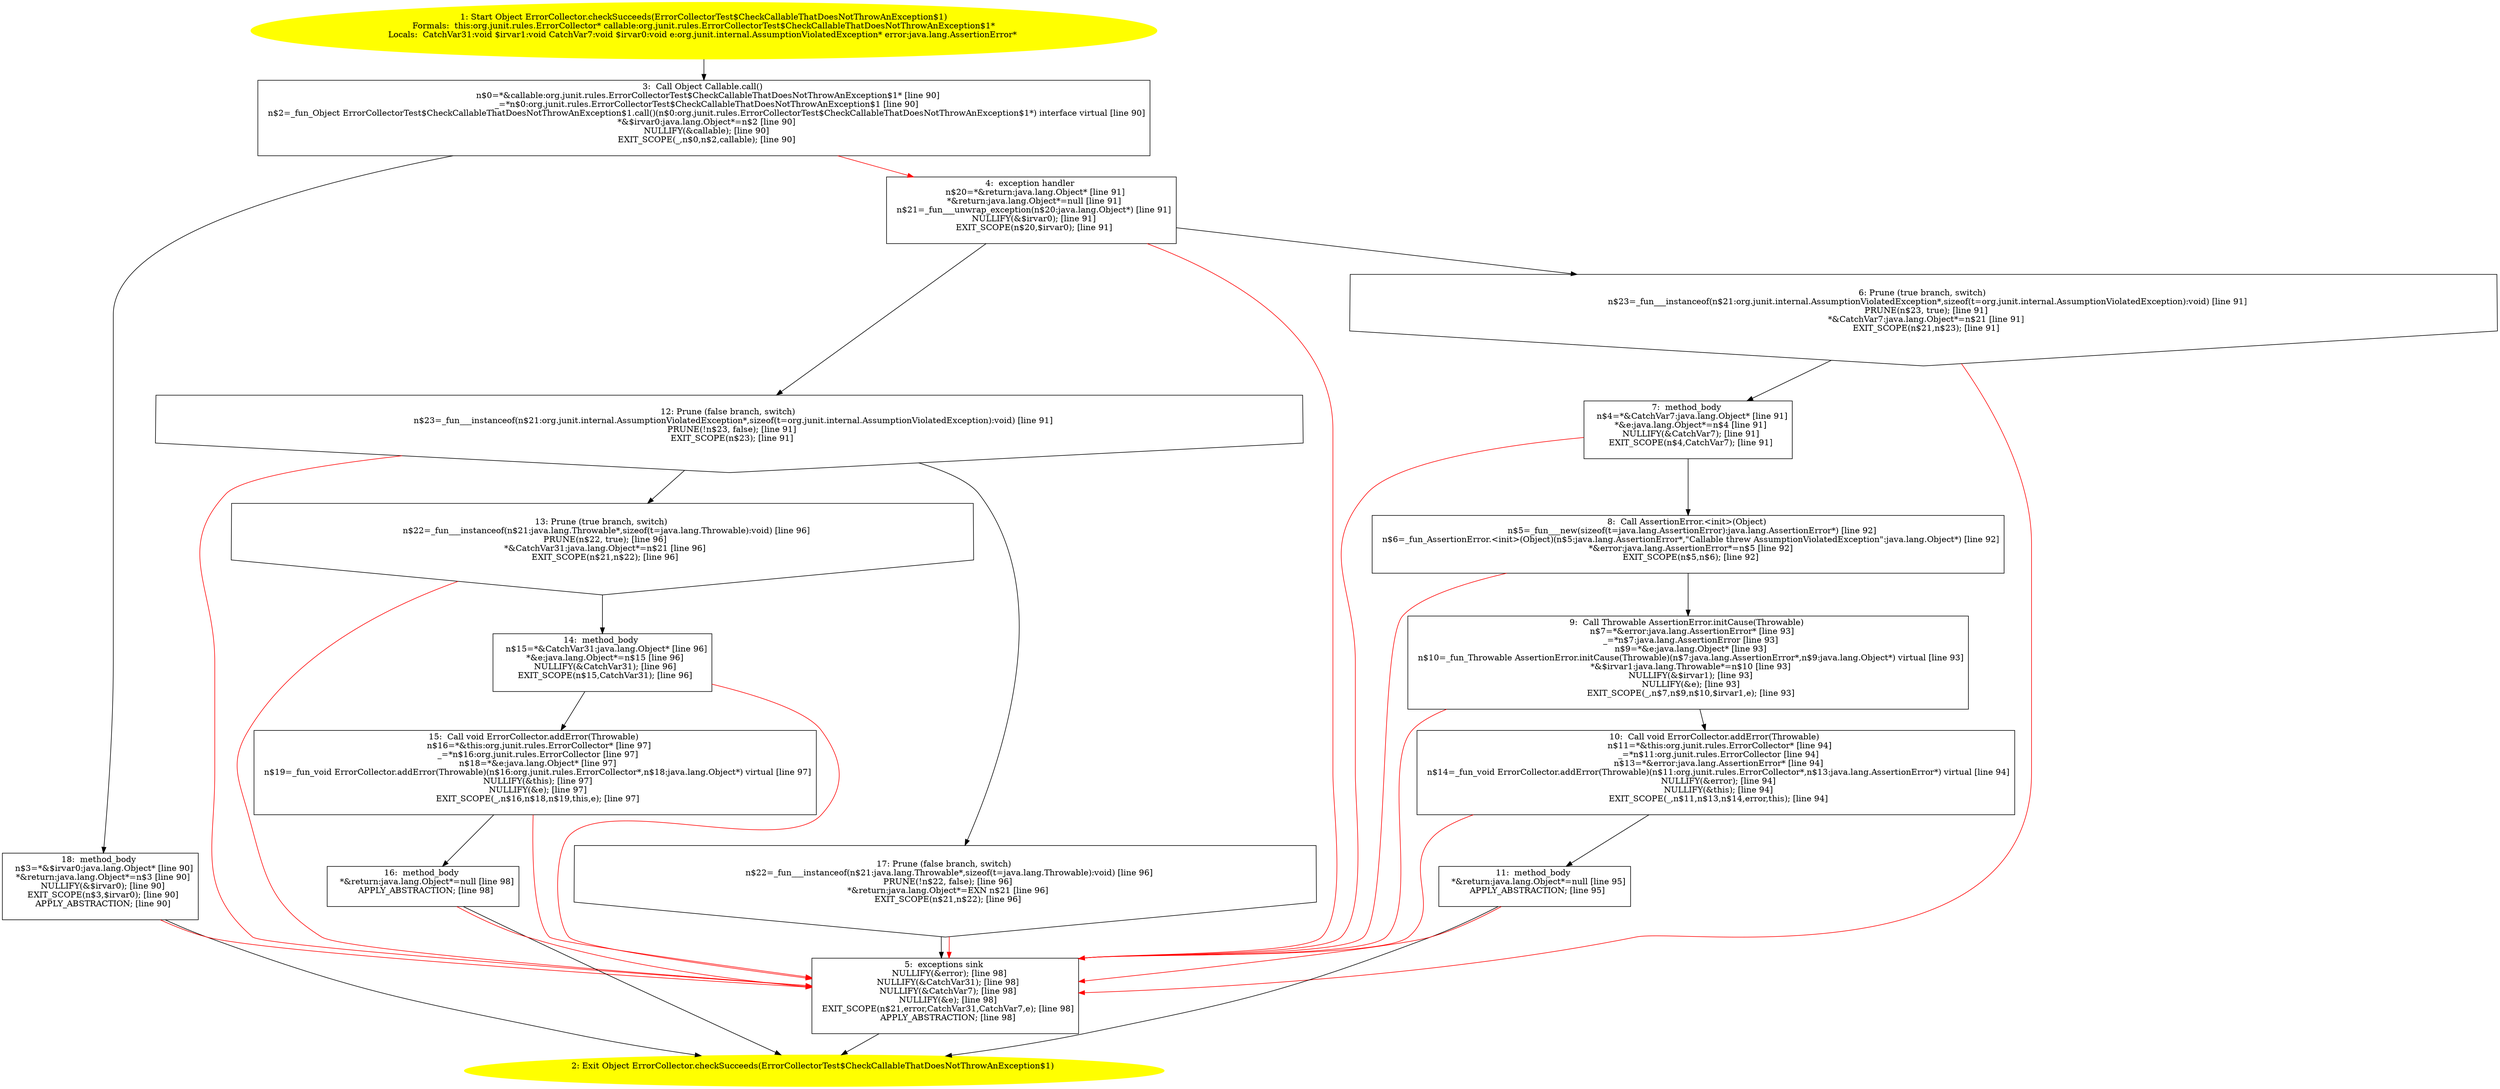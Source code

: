 /* @generated */
digraph cfg {
"org.junit.rules.ErrorCollector.checkSucceeds(org.junit.rules.ErrorCollectorTest$CheckCallableThatDoe.7ccbe0b41e3a926a778617cfe28633ea_1" [label="1: Start Object ErrorCollector.checkSucceeds(ErrorCollectorTest$CheckCallableThatDoesNotThrowAnException$1)\nFormals:  this:org.junit.rules.ErrorCollector* callable:org.junit.rules.ErrorCollectorTest$CheckCallableThatDoesNotThrowAnException$1*\nLocals:  CatchVar31:void $irvar1:void CatchVar7:void $irvar0:void e:org.junit.internal.AssumptionViolatedException* error:java.lang.AssertionError* \n  " color=yellow style=filled]
	

	 "org.junit.rules.ErrorCollector.checkSucceeds(org.junit.rules.ErrorCollectorTest$CheckCallableThatDoe.7ccbe0b41e3a926a778617cfe28633ea_1" -> "org.junit.rules.ErrorCollector.checkSucceeds(org.junit.rules.ErrorCollectorTest$CheckCallableThatDoe.7ccbe0b41e3a926a778617cfe28633ea_3" ;
"org.junit.rules.ErrorCollector.checkSucceeds(org.junit.rules.ErrorCollectorTest$CheckCallableThatDoe.7ccbe0b41e3a926a778617cfe28633ea_2" [label="2: Exit Object ErrorCollector.checkSucceeds(ErrorCollectorTest$CheckCallableThatDoesNotThrowAnException$1) \n  " color=yellow style=filled]
	

"org.junit.rules.ErrorCollector.checkSucceeds(org.junit.rules.ErrorCollectorTest$CheckCallableThatDoe.7ccbe0b41e3a926a778617cfe28633ea_3" [label="3:  Call Object Callable.call() \n   n$0=*&callable:org.junit.rules.ErrorCollectorTest$CheckCallableThatDoesNotThrowAnException$1* [line 90]\n  _=*n$0:org.junit.rules.ErrorCollectorTest$CheckCallableThatDoesNotThrowAnException$1 [line 90]\n  n$2=_fun_Object ErrorCollectorTest$CheckCallableThatDoesNotThrowAnException$1.call()(n$0:org.junit.rules.ErrorCollectorTest$CheckCallableThatDoesNotThrowAnException$1*) interface virtual [line 90]\n  *&$irvar0:java.lang.Object*=n$2 [line 90]\n  NULLIFY(&callable); [line 90]\n  EXIT_SCOPE(_,n$0,n$2,callable); [line 90]\n " shape="box"]
	

	 "org.junit.rules.ErrorCollector.checkSucceeds(org.junit.rules.ErrorCollectorTest$CheckCallableThatDoe.7ccbe0b41e3a926a778617cfe28633ea_3" -> "org.junit.rules.ErrorCollector.checkSucceeds(org.junit.rules.ErrorCollectorTest$CheckCallableThatDoe.7ccbe0b41e3a926a778617cfe28633ea_18" ;
	 "org.junit.rules.ErrorCollector.checkSucceeds(org.junit.rules.ErrorCollectorTest$CheckCallableThatDoe.7ccbe0b41e3a926a778617cfe28633ea_3" -> "org.junit.rules.ErrorCollector.checkSucceeds(org.junit.rules.ErrorCollectorTest$CheckCallableThatDoe.7ccbe0b41e3a926a778617cfe28633ea_4" [color="red" ];
"org.junit.rules.ErrorCollector.checkSucceeds(org.junit.rules.ErrorCollectorTest$CheckCallableThatDoe.7ccbe0b41e3a926a778617cfe28633ea_4" [label="4:  exception handler \n   n$20=*&return:java.lang.Object* [line 91]\n  *&return:java.lang.Object*=null [line 91]\n  n$21=_fun___unwrap_exception(n$20:java.lang.Object*) [line 91]\n  NULLIFY(&$irvar0); [line 91]\n  EXIT_SCOPE(n$20,$irvar0); [line 91]\n " shape="box"]
	

	 "org.junit.rules.ErrorCollector.checkSucceeds(org.junit.rules.ErrorCollectorTest$CheckCallableThatDoe.7ccbe0b41e3a926a778617cfe28633ea_4" -> "org.junit.rules.ErrorCollector.checkSucceeds(org.junit.rules.ErrorCollectorTest$CheckCallableThatDoe.7ccbe0b41e3a926a778617cfe28633ea_6" ;
	 "org.junit.rules.ErrorCollector.checkSucceeds(org.junit.rules.ErrorCollectorTest$CheckCallableThatDoe.7ccbe0b41e3a926a778617cfe28633ea_4" -> "org.junit.rules.ErrorCollector.checkSucceeds(org.junit.rules.ErrorCollectorTest$CheckCallableThatDoe.7ccbe0b41e3a926a778617cfe28633ea_12" ;
	 "org.junit.rules.ErrorCollector.checkSucceeds(org.junit.rules.ErrorCollectorTest$CheckCallableThatDoe.7ccbe0b41e3a926a778617cfe28633ea_4" -> "org.junit.rules.ErrorCollector.checkSucceeds(org.junit.rules.ErrorCollectorTest$CheckCallableThatDoe.7ccbe0b41e3a926a778617cfe28633ea_5" [color="red" ];
"org.junit.rules.ErrorCollector.checkSucceeds(org.junit.rules.ErrorCollectorTest$CheckCallableThatDoe.7ccbe0b41e3a926a778617cfe28633ea_5" [label="5:  exceptions sink \n   NULLIFY(&error); [line 98]\n  NULLIFY(&CatchVar31); [line 98]\n  NULLIFY(&CatchVar7); [line 98]\n  NULLIFY(&e); [line 98]\n  EXIT_SCOPE(n$21,error,CatchVar31,CatchVar7,e); [line 98]\n  APPLY_ABSTRACTION; [line 98]\n " shape="box"]
	

	 "org.junit.rules.ErrorCollector.checkSucceeds(org.junit.rules.ErrorCollectorTest$CheckCallableThatDoe.7ccbe0b41e3a926a778617cfe28633ea_5" -> "org.junit.rules.ErrorCollector.checkSucceeds(org.junit.rules.ErrorCollectorTest$CheckCallableThatDoe.7ccbe0b41e3a926a778617cfe28633ea_2" ;
"org.junit.rules.ErrorCollector.checkSucceeds(org.junit.rules.ErrorCollectorTest$CheckCallableThatDoe.7ccbe0b41e3a926a778617cfe28633ea_6" [label="6: Prune (true branch, switch) \n   n$23=_fun___instanceof(n$21:org.junit.internal.AssumptionViolatedException*,sizeof(t=org.junit.internal.AssumptionViolatedException):void) [line 91]\n  PRUNE(n$23, true); [line 91]\n  *&CatchVar7:java.lang.Object*=n$21 [line 91]\n  EXIT_SCOPE(n$21,n$23); [line 91]\n " shape="invhouse"]
	

	 "org.junit.rules.ErrorCollector.checkSucceeds(org.junit.rules.ErrorCollectorTest$CheckCallableThatDoe.7ccbe0b41e3a926a778617cfe28633ea_6" -> "org.junit.rules.ErrorCollector.checkSucceeds(org.junit.rules.ErrorCollectorTest$CheckCallableThatDoe.7ccbe0b41e3a926a778617cfe28633ea_7" ;
	 "org.junit.rules.ErrorCollector.checkSucceeds(org.junit.rules.ErrorCollectorTest$CheckCallableThatDoe.7ccbe0b41e3a926a778617cfe28633ea_6" -> "org.junit.rules.ErrorCollector.checkSucceeds(org.junit.rules.ErrorCollectorTest$CheckCallableThatDoe.7ccbe0b41e3a926a778617cfe28633ea_5" [color="red" ];
"org.junit.rules.ErrorCollector.checkSucceeds(org.junit.rules.ErrorCollectorTest$CheckCallableThatDoe.7ccbe0b41e3a926a778617cfe28633ea_7" [label="7:  method_body \n   n$4=*&CatchVar7:java.lang.Object* [line 91]\n  *&e:java.lang.Object*=n$4 [line 91]\n  NULLIFY(&CatchVar7); [line 91]\n  EXIT_SCOPE(n$4,CatchVar7); [line 91]\n " shape="box"]
	

	 "org.junit.rules.ErrorCollector.checkSucceeds(org.junit.rules.ErrorCollectorTest$CheckCallableThatDoe.7ccbe0b41e3a926a778617cfe28633ea_7" -> "org.junit.rules.ErrorCollector.checkSucceeds(org.junit.rules.ErrorCollectorTest$CheckCallableThatDoe.7ccbe0b41e3a926a778617cfe28633ea_8" ;
	 "org.junit.rules.ErrorCollector.checkSucceeds(org.junit.rules.ErrorCollectorTest$CheckCallableThatDoe.7ccbe0b41e3a926a778617cfe28633ea_7" -> "org.junit.rules.ErrorCollector.checkSucceeds(org.junit.rules.ErrorCollectorTest$CheckCallableThatDoe.7ccbe0b41e3a926a778617cfe28633ea_5" [color="red" ];
"org.junit.rules.ErrorCollector.checkSucceeds(org.junit.rules.ErrorCollectorTest$CheckCallableThatDoe.7ccbe0b41e3a926a778617cfe28633ea_8" [label="8:  Call AssertionError.<init>(Object) \n   n$5=_fun___new(sizeof(t=java.lang.AssertionError):java.lang.AssertionError*) [line 92]\n  n$6=_fun_AssertionError.<init>(Object)(n$5:java.lang.AssertionError*,\"Callable threw AssumptionViolatedException\":java.lang.Object*) [line 92]\n  *&error:java.lang.AssertionError*=n$5 [line 92]\n  EXIT_SCOPE(n$5,n$6); [line 92]\n " shape="box"]
	

	 "org.junit.rules.ErrorCollector.checkSucceeds(org.junit.rules.ErrorCollectorTest$CheckCallableThatDoe.7ccbe0b41e3a926a778617cfe28633ea_8" -> "org.junit.rules.ErrorCollector.checkSucceeds(org.junit.rules.ErrorCollectorTest$CheckCallableThatDoe.7ccbe0b41e3a926a778617cfe28633ea_9" ;
	 "org.junit.rules.ErrorCollector.checkSucceeds(org.junit.rules.ErrorCollectorTest$CheckCallableThatDoe.7ccbe0b41e3a926a778617cfe28633ea_8" -> "org.junit.rules.ErrorCollector.checkSucceeds(org.junit.rules.ErrorCollectorTest$CheckCallableThatDoe.7ccbe0b41e3a926a778617cfe28633ea_5" [color="red" ];
"org.junit.rules.ErrorCollector.checkSucceeds(org.junit.rules.ErrorCollectorTest$CheckCallableThatDoe.7ccbe0b41e3a926a778617cfe28633ea_9" [label="9:  Call Throwable AssertionError.initCause(Throwable) \n   n$7=*&error:java.lang.AssertionError* [line 93]\n  _=*n$7:java.lang.AssertionError [line 93]\n  n$9=*&e:java.lang.Object* [line 93]\n  n$10=_fun_Throwable AssertionError.initCause(Throwable)(n$7:java.lang.AssertionError*,n$9:java.lang.Object*) virtual [line 93]\n  *&$irvar1:java.lang.Throwable*=n$10 [line 93]\n  NULLIFY(&$irvar1); [line 93]\n  NULLIFY(&e); [line 93]\n  EXIT_SCOPE(_,n$7,n$9,n$10,$irvar1,e); [line 93]\n " shape="box"]
	

	 "org.junit.rules.ErrorCollector.checkSucceeds(org.junit.rules.ErrorCollectorTest$CheckCallableThatDoe.7ccbe0b41e3a926a778617cfe28633ea_9" -> "org.junit.rules.ErrorCollector.checkSucceeds(org.junit.rules.ErrorCollectorTest$CheckCallableThatDoe.7ccbe0b41e3a926a778617cfe28633ea_10" ;
	 "org.junit.rules.ErrorCollector.checkSucceeds(org.junit.rules.ErrorCollectorTest$CheckCallableThatDoe.7ccbe0b41e3a926a778617cfe28633ea_9" -> "org.junit.rules.ErrorCollector.checkSucceeds(org.junit.rules.ErrorCollectorTest$CheckCallableThatDoe.7ccbe0b41e3a926a778617cfe28633ea_5" [color="red" ];
"org.junit.rules.ErrorCollector.checkSucceeds(org.junit.rules.ErrorCollectorTest$CheckCallableThatDoe.7ccbe0b41e3a926a778617cfe28633ea_10" [label="10:  Call void ErrorCollector.addError(Throwable) \n   n$11=*&this:org.junit.rules.ErrorCollector* [line 94]\n  _=*n$11:org.junit.rules.ErrorCollector [line 94]\n  n$13=*&error:java.lang.AssertionError* [line 94]\n  n$14=_fun_void ErrorCollector.addError(Throwable)(n$11:org.junit.rules.ErrorCollector*,n$13:java.lang.AssertionError*) virtual [line 94]\n  NULLIFY(&error); [line 94]\n  NULLIFY(&this); [line 94]\n  EXIT_SCOPE(_,n$11,n$13,n$14,error,this); [line 94]\n " shape="box"]
	

	 "org.junit.rules.ErrorCollector.checkSucceeds(org.junit.rules.ErrorCollectorTest$CheckCallableThatDoe.7ccbe0b41e3a926a778617cfe28633ea_10" -> "org.junit.rules.ErrorCollector.checkSucceeds(org.junit.rules.ErrorCollectorTest$CheckCallableThatDoe.7ccbe0b41e3a926a778617cfe28633ea_11" ;
	 "org.junit.rules.ErrorCollector.checkSucceeds(org.junit.rules.ErrorCollectorTest$CheckCallableThatDoe.7ccbe0b41e3a926a778617cfe28633ea_10" -> "org.junit.rules.ErrorCollector.checkSucceeds(org.junit.rules.ErrorCollectorTest$CheckCallableThatDoe.7ccbe0b41e3a926a778617cfe28633ea_5" [color="red" ];
"org.junit.rules.ErrorCollector.checkSucceeds(org.junit.rules.ErrorCollectorTest$CheckCallableThatDoe.7ccbe0b41e3a926a778617cfe28633ea_11" [label="11:  method_body \n   *&return:java.lang.Object*=null [line 95]\n  APPLY_ABSTRACTION; [line 95]\n " shape="box"]
	

	 "org.junit.rules.ErrorCollector.checkSucceeds(org.junit.rules.ErrorCollectorTest$CheckCallableThatDoe.7ccbe0b41e3a926a778617cfe28633ea_11" -> "org.junit.rules.ErrorCollector.checkSucceeds(org.junit.rules.ErrorCollectorTest$CheckCallableThatDoe.7ccbe0b41e3a926a778617cfe28633ea_2" ;
	 "org.junit.rules.ErrorCollector.checkSucceeds(org.junit.rules.ErrorCollectorTest$CheckCallableThatDoe.7ccbe0b41e3a926a778617cfe28633ea_11" -> "org.junit.rules.ErrorCollector.checkSucceeds(org.junit.rules.ErrorCollectorTest$CheckCallableThatDoe.7ccbe0b41e3a926a778617cfe28633ea_5" [color="red" ];
"org.junit.rules.ErrorCollector.checkSucceeds(org.junit.rules.ErrorCollectorTest$CheckCallableThatDoe.7ccbe0b41e3a926a778617cfe28633ea_12" [label="12: Prune (false branch, switch) \n   n$23=_fun___instanceof(n$21:org.junit.internal.AssumptionViolatedException*,sizeof(t=org.junit.internal.AssumptionViolatedException):void) [line 91]\n  PRUNE(!n$23, false); [line 91]\n  EXIT_SCOPE(n$23); [line 91]\n " shape="invhouse"]
	

	 "org.junit.rules.ErrorCollector.checkSucceeds(org.junit.rules.ErrorCollectorTest$CheckCallableThatDoe.7ccbe0b41e3a926a778617cfe28633ea_12" -> "org.junit.rules.ErrorCollector.checkSucceeds(org.junit.rules.ErrorCollectorTest$CheckCallableThatDoe.7ccbe0b41e3a926a778617cfe28633ea_13" ;
	 "org.junit.rules.ErrorCollector.checkSucceeds(org.junit.rules.ErrorCollectorTest$CheckCallableThatDoe.7ccbe0b41e3a926a778617cfe28633ea_12" -> "org.junit.rules.ErrorCollector.checkSucceeds(org.junit.rules.ErrorCollectorTest$CheckCallableThatDoe.7ccbe0b41e3a926a778617cfe28633ea_17" ;
	 "org.junit.rules.ErrorCollector.checkSucceeds(org.junit.rules.ErrorCollectorTest$CheckCallableThatDoe.7ccbe0b41e3a926a778617cfe28633ea_12" -> "org.junit.rules.ErrorCollector.checkSucceeds(org.junit.rules.ErrorCollectorTest$CheckCallableThatDoe.7ccbe0b41e3a926a778617cfe28633ea_5" [color="red" ];
"org.junit.rules.ErrorCollector.checkSucceeds(org.junit.rules.ErrorCollectorTest$CheckCallableThatDoe.7ccbe0b41e3a926a778617cfe28633ea_13" [label="13: Prune (true branch, switch) \n   n$22=_fun___instanceof(n$21:java.lang.Throwable*,sizeof(t=java.lang.Throwable):void) [line 96]\n  PRUNE(n$22, true); [line 96]\n  *&CatchVar31:java.lang.Object*=n$21 [line 96]\n  EXIT_SCOPE(n$21,n$22); [line 96]\n " shape="invhouse"]
	

	 "org.junit.rules.ErrorCollector.checkSucceeds(org.junit.rules.ErrorCollectorTest$CheckCallableThatDoe.7ccbe0b41e3a926a778617cfe28633ea_13" -> "org.junit.rules.ErrorCollector.checkSucceeds(org.junit.rules.ErrorCollectorTest$CheckCallableThatDoe.7ccbe0b41e3a926a778617cfe28633ea_14" ;
	 "org.junit.rules.ErrorCollector.checkSucceeds(org.junit.rules.ErrorCollectorTest$CheckCallableThatDoe.7ccbe0b41e3a926a778617cfe28633ea_13" -> "org.junit.rules.ErrorCollector.checkSucceeds(org.junit.rules.ErrorCollectorTest$CheckCallableThatDoe.7ccbe0b41e3a926a778617cfe28633ea_5" [color="red" ];
"org.junit.rules.ErrorCollector.checkSucceeds(org.junit.rules.ErrorCollectorTest$CheckCallableThatDoe.7ccbe0b41e3a926a778617cfe28633ea_14" [label="14:  method_body \n   n$15=*&CatchVar31:java.lang.Object* [line 96]\n  *&e:java.lang.Object*=n$15 [line 96]\n  NULLIFY(&CatchVar31); [line 96]\n  EXIT_SCOPE(n$15,CatchVar31); [line 96]\n " shape="box"]
	

	 "org.junit.rules.ErrorCollector.checkSucceeds(org.junit.rules.ErrorCollectorTest$CheckCallableThatDoe.7ccbe0b41e3a926a778617cfe28633ea_14" -> "org.junit.rules.ErrorCollector.checkSucceeds(org.junit.rules.ErrorCollectorTest$CheckCallableThatDoe.7ccbe0b41e3a926a778617cfe28633ea_15" ;
	 "org.junit.rules.ErrorCollector.checkSucceeds(org.junit.rules.ErrorCollectorTest$CheckCallableThatDoe.7ccbe0b41e3a926a778617cfe28633ea_14" -> "org.junit.rules.ErrorCollector.checkSucceeds(org.junit.rules.ErrorCollectorTest$CheckCallableThatDoe.7ccbe0b41e3a926a778617cfe28633ea_5" [color="red" ];
"org.junit.rules.ErrorCollector.checkSucceeds(org.junit.rules.ErrorCollectorTest$CheckCallableThatDoe.7ccbe0b41e3a926a778617cfe28633ea_15" [label="15:  Call void ErrorCollector.addError(Throwable) \n   n$16=*&this:org.junit.rules.ErrorCollector* [line 97]\n  _=*n$16:org.junit.rules.ErrorCollector [line 97]\n  n$18=*&e:java.lang.Object* [line 97]\n  n$19=_fun_void ErrorCollector.addError(Throwable)(n$16:org.junit.rules.ErrorCollector*,n$18:java.lang.Object*) virtual [line 97]\n  NULLIFY(&this); [line 97]\n  NULLIFY(&e); [line 97]\n  EXIT_SCOPE(_,n$16,n$18,n$19,this,e); [line 97]\n " shape="box"]
	

	 "org.junit.rules.ErrorCollector.checkSucceeds(org.junit.rules.ErrorCollectorTest$CheckCallableThatDoe.7ccbe0b41e3a926a778617cfe28633ea_15" -> "org.junit.rules.ErrorCollector.checkSucceeds(org.junit.rules.ErrorCollectorTest$CheckCallableThatDoe.7ccbe0b41e3a926a778617cfe28633ea_16" ;
	 "org.junit.rules.ErrorCollector.checkSucceeds(org.junit.rules.ErrorCollectorTest$CheckCallableThatDoe.7ccbe0b41e3a926a778617cfe28633ea_15" -> "org.junit.rules.ErrorCollector.checkSucceeds(org.junit.rules.ErrorCollectorTest$CheckCallableThatDoe.7ccbe0b41e3a926a778617cfe28633ea_5" [color="red" ];
"org.junit.rules.ErrorCollector.checkSucceeds(org.junit.rules.ErrorCollectorTest$CheckCallableThatDoe.7ccbe0b41e3a926a778617cfe28633ea_16" [label="16:  method_body \n   *&return:java.lang.Object*=null [line 98]\n  APPLY_ABSTRACTION; [line 98]\n " shape="box"]
	

	 "org.junit.rules.ErrorCollector.checkSucceeds(org.junit.rules.ErrorCollectorTest$CheckCallableThatDoe.7ccbe0b41e3a926a778617cfe28633ea_16" -> "org.junit.rules.ErrorCollector.checkSucceeds(org.junit.rules.ErrorCollectorTest$CheckCallableThatDoe.7ccbe0b41e3a926a778617cfe28633ea_2" ;
	 "org.junit.rules.ErrorCollector.checkSucceeds(org.junit.rules.ErrorCollectorTest$CheckCallableThatDoe.7ccbe0b41e3a926a778617cfe28633ea_16" -> "org.junit.rules.ErrorCollector.checkSucceeds(org.junit.rules.ErrorCollectorTest$CheckCallableThatDoe.7ccbe0b41e3a926a778617cfe28633ea_5" [color="red" ];
"org.junit.rules.ErrorCollector.checkSucceeds(org.junit.rules.ErrorCollectorTest$CheckCallableThatDoe.7ccbe0b41e3a926a778617cfe28633ea_17" [label="17: Prune (false branch, switch) \n   n$22=_fun___instanceof(n$21:java.lang.Throwable*,sizeof(t=java.lang.Throwable):void) [line 96]\n  PRUNE(!n$22, false); [line 96]\n  *&return:java.lang.Object*=EXN n$21 [line 96]\n  EXIT_SCOPE(n$21,n$22); [line 96]\n " shape="invhouse"]
	

	 "org.junit.rules.ErrorCollector.checkSucceeds(org.junit.rules.ErrorCollectorTest$CheckCallableThatDoe.7ccbe0b41e3a926a778617cfe28633ea_17" -> "org.junit.rules.ErrorCollector.checkSucceeds(org.junit.rules.ErrorCollectorTest$CheckCallableThatDoe.7ccbe0b41e3a926a778617cfe28633ea_5" ;
	 "org.junit.rules.ErrorCollector.checkSucceeds(org.junit.rules.ErrorCollectorTest$CheckCallableThatDoe.7ccbe0b41e3a926a778617cfe28633ea_17" -> "org.junit.rules.ErrorCollector.checkSucceeds(org.junit.rules.ErrorCollectorTest$CheckCallableThatDoe.7ccbe0b41e3a926a778617cfe28633ea_5" [color="red" ];
"org.junit.rules.ErrorCollector.checkSucceeds(org.junit.rules.ErrorCollectorTest$CheckCallableThatDoe.7ccbe0b41e3a926a778617cfe28633ea_18" [label="18:  method_body \n   n$3=*&$irvar0:java.lang.Object* [line 90]\n  *&return:java.lang.Object*=n$3 [line 90]\n  NULLIFY(&$irvar0); [line 90]\n  EXIT_SCOPE(n$3,$irvar0); [line 90]\n  APPLY_ABSTRACTION; [line 90]\n " shape="box"]
	

	 "org.junit.rules.ErrorCollector.checkSucceeds(org.junit.rules.ErrorCollectorTest$CheckCallableThatDoe.7ccbe0b41e3a926a778617cfe28633ea_18" -> "org.junit.rules.ErrorCollector.checkSucceeds(org.junit.rules.ErrorCollectorTest$CheckCallableThatDoe.7ccbe0b41e3a926a778617cfe28633ea_2" ;
	 "org.junit.rules.ErrorCollector.checkSucceeds(org.junit.rules.ErrorCollectorTest$CheckCallableThatDoe.7ccbe0b41e3a926a778617cfe28633ea_18" -> "org.junit.rules.ErrorCollector.checkSucceeds(org.junit.rules.ErrorCollectorTest$CheckCallableThatDoe.7ccbe0b41e3a926a778617cfe28633ea_5" [color="red" ];
}
